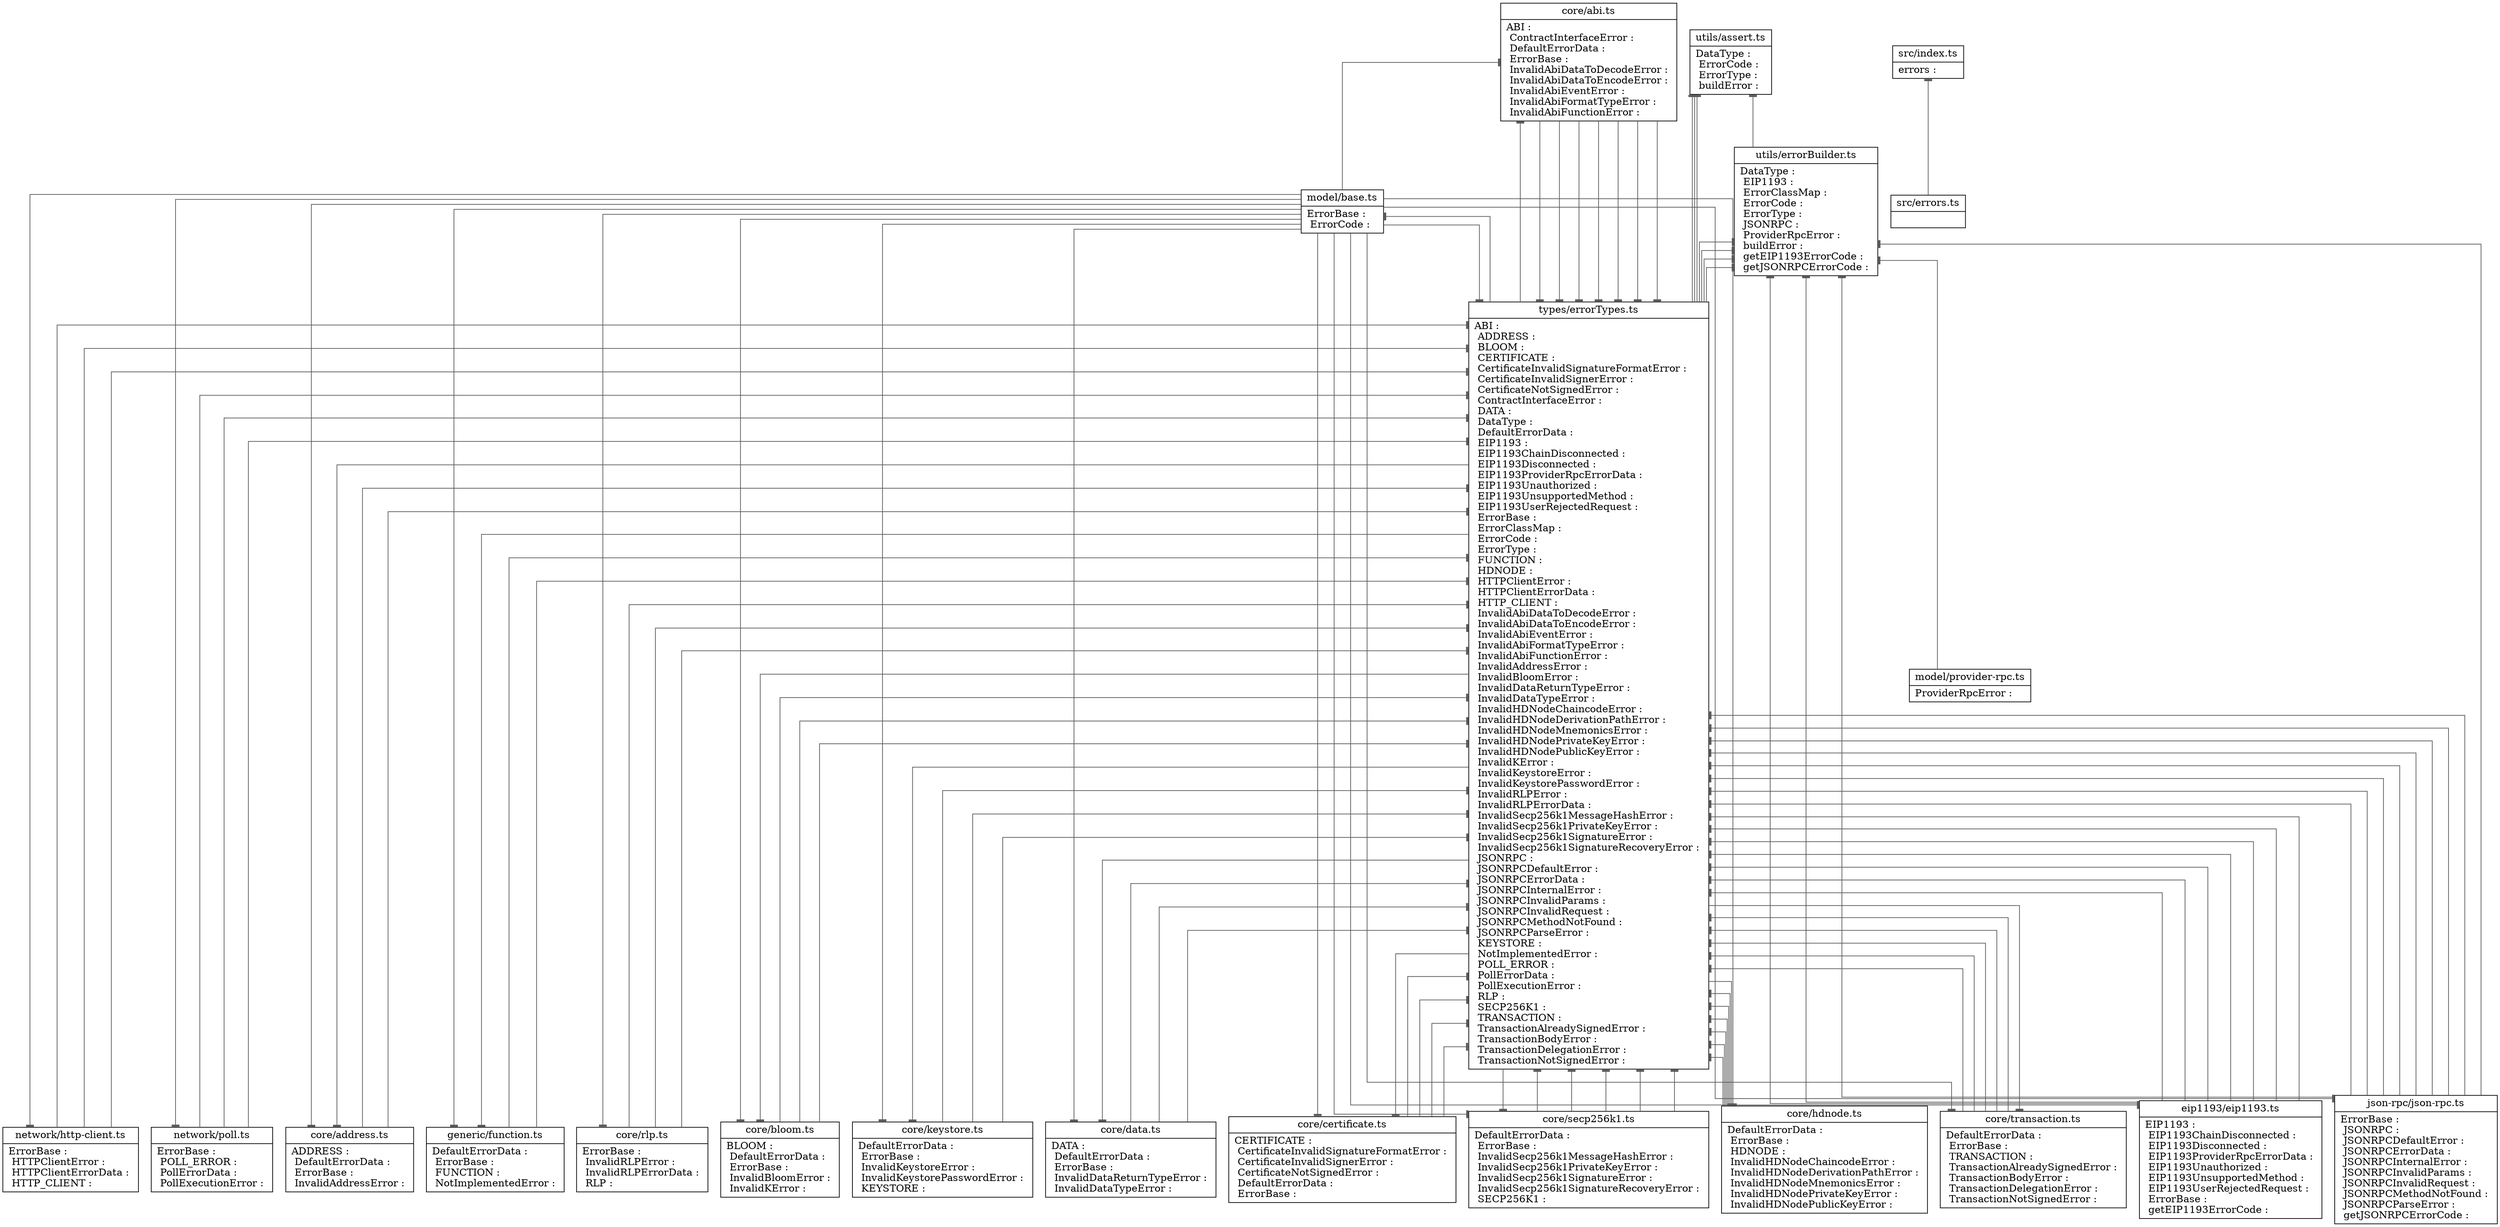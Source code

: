 digraph "src" {

splines  = ortho;
fontname = "Inconsolata";

node [colorscheme = ylgnbu4];
edge [colorscheme = dark28, dir = both];

"core/abi.ts"            [shape = record, label = "{ core/abi.ts |  ABI : \l  ContractInterfaceError : \l  DefaultErrorData : \l  ErrorBase : \l  InvalidAbiDataToDecodeError : \l  InvalidAbiDataToEncodeError : \l  InvalidAbiEventError : \l  InvalidAbiFormatTypeError : \l  InvalidAbiFunctionError : \l }"];
"core/address.ts"        [shape = record, label = "{ core/address.ts |  ADDRESS : \l  DefaultErrorData : \l  ErrorBase : \l  InvalidAddressError : \l }"];
"core/bloom.ts"          [shape = record, label = "{ core/bloom.ts |  BLOOM : \l  DefaultErrorData : \l  ErrorBase : \l  InvalidBloomError : \l  InvalidKError : \l }"];
"core/certificate.ts"    [shape = record, label = "{ core/certificate.ts |  CERTIFICATE : \l  CertificateInvalidSignatureFormatError : \l  CertificateInvalidSignerError : \l  CertificateNotSignedError : \l  DefaultErrorData : \l  ErrorBase : \l }"];
"core/data.ts"           [shape = record, label = "{ core/data.ts |  DATA : \l  DefaultErrorData : \l  ErrorBase : \l  InvalidDataReturnTypeError : \l  InvalidDataTypeError : \l }"];
"core/hdnode.ts"         [shape = record, label = "{ core/hdnode.ts |  DefaultErrorData : \l  ErrorBase : \l  HDNODE : \l  InvalidHDNodeChaincodeError : \l  InvalidHDNodeDerivationPathError : \l  InvalidHDNodeMnemonicsError : \l  InvalidHDNodePrivateKeyError : \l  InvalidHDNodePublicKeyError : \l }"];
"core/keystore.ts"       [shape = record, label = "{ core/keystore.ts |  DefaultErrorData : \l  ErrorBase : \l  InvalidKeystoreError : \l  InvalidKeystorePasswordError : \l  KEYSTORE : \l }"];
"core/rlp.ts"            [shape = record, label = "{ core/rlp.ts |  ErrorBase : \l  InvalidRLPError : \l  InvalidRLPErrorData : \l  RLP : \l }"];
"core/secp256k1.ts"      [shape = record, label = "{ core/secp256k1.ts |  DefaultErrorData : \l  ErrorBase : \l  InvalidSecp256k1MessageHashError : \l  InvalidSecp256k1PrivateKeyError : \l  InvalidSecp256k1SignatureError : \l  InvalidSecp256k1SignatureRecoveryError : \l  SECP256K1 : \l }"];
"core/transaction.ts"    [shape = record, label = "{ core/transaction.ts |  DefaultErrorData : \l  ErrorBase : \l  TRANSACTION : \l  TransactionAlreadySignedError : \l  TransactionBodyError : \l  TransactionDelegationError : \l  TransactionNotSignedError : \l }"];
"eip1193/eip1193.ts"     [shape = record, label = "{ eip1193/eip1193.ts |  EIP1193 : \l  EIP1193ChainDisconnected : \l  EIP1193Disconnected : \l  EIP1193ProviderRpcErrorData : \l  EIP1193Unauthorized : \l  EIP1193UnsupportedMethod : \l  EIP1193UserRejectedRequest : \l  ErrorBase : \l  getEIP1193ErrorCode : \l }"];
"generic/function.ts"    [shape = record, label = "{ generic/function.ts |  DefaultErrorData : \l  ErrorBase : \l  FUNCTION : \l  NotImplementedError : \l }"];
"json-rpc/json-rpc.ts"   [shape = record, label = "{ json-rpc/json-rpc.ts |  ErrorBase : \l  JSONRPC : \l  JSONRPCDefaultError : \l  JSONRPCErrorData : \l  JSONRPCInternalError : \l  JSONRPCInvalidParams : \l  JSONRPCInvalidRequest : \l  JSONRPCMethodNotFound : \l  JSONRPCParseError : \l  getJSONRPCErrorCode : \l }"];
"model/base.ts"          [shape = record, label = "{ model/base.ts |  ErrorBase : \l  ErrorCode : \l }"];
"model/provider-rpc.ts"  [shape = record, label = "{ model/provider-rpc.ts |  ProviderRpcError : \l }"];
"network/http-client.ts" [shape = record, label = "{ network/http-client.ts |  ErrorBase : \l  HTTPClientError : \l  HTTPClientErrorData : \l  HTTP_CLIENT : \l }"];
"network/poll.ts"        [shape = record, label = "{ network/poll.ts |  ErrorBase : \l  POLL_ERROR : \l  PollErrorData : \l  PollExecutionError : \l }"];
"src/errors.ts"          [shape = record, label = "{ src/errors.ts |  }"];
"src/index.ts"           [shape = record, label = "{ src/index.ts |  errors : \l }"];
"types/errorTypes.ts"    [shape = record, label = "{ types/errorTypes.ts |  ABI : \l  ADDRESS : \l  BLOOM : \l  CERTIFICATE : \l  CertificateInvalidSignatureFormatError : \l  CertificateInvalidSignerError : \l  CertificateNotSignedError : \l  ContractInterfaceError : \l  DATA : \l  DataType : \l  DefaultErrorData : \l  EIP1193 : \l  EIP1193ChainDisconnected : \l  EIP1193Disconnected : \l  EIP1193ProviderRpcErrorData : \l  EIP1193Unauthorized : \l  EIP1193UnsupportedMethod : \l  EIP1193UserRejectedRequest : \l  ErrorBase : \l  ErrorClassMap : \l  ErrorCode : \l  ErrorType : \l  FUNCTION : \l  HDNODE : \l  HTTPClientError : \l  HTTPClientErrorData : \l  HTTP_CLIENT : \l  InvalidAbiDataToDecodeError : \l  InvalidAbiDataToEncodeError : \l  InvalidAbiEventError : \l  InvalidAbiFormatTypeError : \l  InvalidAbiFunctionError : \l  InvalidAddressError : \l  InvalidBloomError : \l  InvalidDataReturnTypeError : \l  InvalidDataTypeError : \l  InvalidHDNodeChaincodeError : \l  InvalidHDNodeDerivationPathError : \l  InvalidHDNodeMnemonicsError : \l  InvalidHDNodePrivateKeyError : \l  InvalidHDNodePublicKeyError : \l  InvalidKError : \l  InvalidKeystoreError : \l  InvalidKeystorePasswordError : \l  InvalidRLPError : \l  InvalidRLPErrorData : \l  InvalidSecp256k1MessageHashError : \l  InvalidSecp256k1PrivateKeyError : \l  InvalidSecp256k1SignatureError : \l  InvalidSecp256k1SignatureRecoveryError : \l  JSONRPC : \l  JSONRPCDefaultError : \l  JSONRPCErrorData : \l  JSONRPCInternalError : \l  JSONRPCInvalidParams : \l  JSONRPCInvalidRequest : \l  JSONRPCMethodNotFound : \l  JSONRPCParseError : \l  KEYSTORE : \l  NotImplementedError : \l  POLL_ERROR : \l  PollErrorData : \l  PollExecutionError : \l  RLP : \l  SECP256K1 : \l  TRANSACTION : \l  TransactionAlreadySignedError : \l  TransactionBodyError : \l  TransactionDelegationError : \l  TransactionNotSignedError : \l }"];
"utils/assert.ts"        [shape = record, label = "{ utils/assert.ts |  DataType : \l  ErrorCode : \l  ErrorType : \l  buildError : \l }"];
"utils/errorBuilder.ts"  [shape = record, label = "{ utils/errorBuilder.ts |  DataType : \l  EIP1193 : \l  ErrorClassMap : \l  ErrorCode : \l  ErrorType : \l  JSONRPC : \l  ProviderRpcError : \l  buildError : \l  getEIP1193ErrorCode : \l  getJSONRPCErrorCode : \l }"];

"core/abi.ts"            -> "model/base.ts"          [color = "#595959", style = solid , arrowtail = tee     , arrowhead = none    , taillabel = "", label = "", headlabel = ""];
"core/abi.ts"            -> "types/errorTypes.ts"    [color = "#595959", style = solid , arrowtail = tee     , arrowhead = none    , taillabel = "", label = "", headlabel = ""];
"core/address.ts"        -> "model/base.ts"          [color = "#595959", style = solid , arrowtail = tee     , arrowhead = none    , taillabel = "", label = "", headlabel = ""];
"core/address.ts"        -> "types/errorTypes.ts"    [color = "#595959", style = solid , arrowtail = tee     , arrowhead = none    , taillabel = "", label = "", headlabel = ""];
"core/bloom.ts"          -> "model/base.ts"          [color = "#595959", style = solid , arrowtail = tee     , arrowhead = none    , taillabel = "", label = "", headlabel = ""];
"core/bloom.ts"          -> "types/errorTypes.ts"    [color = "#595959", style = solid , arrowtail = tee     , arrowhead = none    , taillabel = "", label = "", headlabel = ""];
"core/certificate.ts"    -> "model/base.ts"          [color = "#595959", style = solid , arrowtail = tee     , arrowhead = none    , taillabel = "", label = "", headlabel = ""];
"core/certificate.ts"    -> "types/errorTypes.ts"    [color = "#595959", style = solid , arrowtail = tee     , arrowhead = none    , taillabel = "", label = "", headlabel = ""];
"core/data.ts"           -> "model/base.ts"          [color = "#595959", style = solid , arrowtail = tee     , arrowhead = none    , taillabel = "", label = "", headlabel = ""];
"core/data.ts"           -> "types/errorTypes.ts"    [color = "#595959", style = solid , arrowtail = tee     , arrowhead = none    , taillabel = "", label = "", headlabel = ""];
"core/hdnode.ts"         -> "model/base.ts"          [color = "#595959", style = solid , arrowtail = tee     , arrowhead = none    , taillabel = "", label = "", headlabel = ""];
"core/hdnode.ts"         -> "types/errorTypes.ts"    [color = "#595959", style = solid , arrowtail = tee     , arrowhead = none    , taillabel = "", label = "", headlabel = ""];
"core/keystore.ts"       -> "model/base.ts"          [color = "#595959", style = solid , arrowtail = tee     , arrowhead = none    , taillabel = "", label = "", headlabel = ""];
"core/keystore.ts"       -> "types/errorTypes.ts"    [color = "#595959", style = solid , arrowtail = tee     , arrowhead = none    , taillabel = "", label = "", headlabel = ""];
"core/rlp.ts"            -> "model/base.ts"          [color = "#595959", style = solid , arrowtail = tee     , arrowhead = none    , taillabel = "", label = "", headlabel = ""];
"core/secp256k1.ts"      -> "model/base.ts"          [color = "#595959", style = solid , arrowtail = tee     , arrowhead = none    , taillabel = "", label = "", headlabel = ""];
"core/secp256k1.ts"      -> "types/errorTypes.ts"    [color = "#595959", style = solid , arrowtail = tee     , arrowhead = none    , taillabel = "", label = "", headlabel = ""];
"core/transaction.ts"    -> "model/base.ts"          [color = "#595959", style = solid , arrowtail = tee     , arrowhead = none    , taillabel = "", label = "", headlabel = ""];
"core/transaction.ts"    -> "types/errorTypes.ts"    [color = "#595959", style = solid , arrowtail = tee     , arrowhead = none    , taillabel = "", label = "", headlabel = ""];
"eip1193/eip1193.ts"     -> "model/base.ts"          [color = "#595959", style = solid , arrowtail = tee     , arrowhead = none    , taillabel = "", label = "", headlabel = ""];
"generic/function.ts"    -> "model/base.ts"          [color = "#595959", style = solid , arrowtail = tee     , arrowhead = none    , taillabel = "", label = "", headlabel = ""];
"generic/function.ts"    -> "types/errorTypes.ts"    [color = "#595959", style = solid , arrowtail = tee     , arrowhead = none    , taillabel = "", label = "", headlabel = ""];
"json-rpc/json-rpc.ts"   -> "model/base.ts"          [color = "#595959", style = solid , arrowtail = tee     , arrowhead = none    , taillabel = "", label = "", headlabel = ""];
"model/base.ts"          -> "types/errorTypes.ts"    [color = "#595959", style = solid , arrowtail = tee     , arrowhead = none    , taillabel = "", label = "", headlabel = ""];
"network/http-client.ts" -> "model/base.ts"          [color = "#595959", style = solid , arrowtail = tee     , arrowhead = none    , taillabel = "", label = "", headlabel = ""];
"network/poll.ts"        -> "model/base.ts"          [color = "#595959", style = solid , arrowtail = tee     , arrowhead = none    , taillabel = "", label = "", headlabel = ""];
"src/index.ts"           -> "src/errors.ts"          [color = "#595959", style = solid , arrowtail = tee     , arrowhead = none    , taillabel = "", label = "", headlabel = ""];
"types/errorTypes.ts"    -> "core/abi.ts"            [color = "#595959", style = solid , arrowtail = tee     , arrowhead = none    , taillabel = "", label = "", headlabel = ""];
"types/errorTypes.ts"    -> "core/abi.ts"            [color = "#595959", style = solid , arrowtail = tee     , arrowhead = none    , taillabel = "", label = "", headlabel = ""];
"types/errorTypes.ts"    -> "core/abi.ts"            [color = "#595959", style = solid , arrowtail = tee     , arrowhead = none    , taillabel = "", label = "", headlabel = ""];
"types/errorTypes.ts"    -> "core/abi.ts"            [color = "#595959", style = solid , arrowtail = tee     , arrowhead = none    , taillabel = "", label = "", headlabel = ""];
"types/errorTypes.ts"    -> "core/abi.ts"            [color = "#595959", style = solid , arrowtail = tee     , arrowhead = none    , taillabel = "", label = "", headlabel = ""];
"types/errorTypes.ts"    -> "core/abi.ts"            [color = "#595959", style = solid , arrowtail = tee     , arrowhead = none    , taillabel = "", label = "", headlabel = ""];
"types/errorTypes.ts"    -> "core/abi.ts"            [color = "#595959", style = solid , arrowtail = tee     , arrowhead = none    , taillabel = "", label = "", headlabel = ""];
"types/errorTypes.ts"    -> "core/address.ts"        [color = "#595959", style = solid , arrowtail = tee     , arrowhead = none    , taillabel = "", label = "", headlabel = ""];
"types/errorTypes.ts"    -> "core/address.ts"        [color = "#595959", style = solid , arrowtail = tee     , arrowhead = none    , taillabel = "", label = "", headlabel = ""];
"types/errorTypes.ts"    -> "core/bloom.ts"          [color = "#595959", style = solid , arrowtail = tee     , arrowhead = none    , taillabel = "", label = "", headlabel = ""];
"types/errorTypes.ts"    -> "core/bloom.ts"          [color = "#595959", style = solid , arrowtail = tee     , arrowhead = none    , taillabel = "", label = "", headlabel = ""];
"types/errorTypes.ts"    -> "core/bloom.ts"          [color = "#595959", style = solid , arrowtail = tee     , arrowhead = none    , taillabel = "", label = "", headlabel = ""];
"types/errorTypes.ts"    -> "core/certificate.ts"    [color = "#595959", style = solid , arrowtail = tee     , arrowhead = none    , taillabel = "", label = "", headlabel = ""];
"types/errorTypes.ts"    -> "core/certificate.ts"    [color = "#595959", style = solid , arrowtail = tee     , arrowhead = none    , taillabel = "", label = "", headlabel = ""];
"types/errorTypes.ts"    -> "core/certificate.ts"    [color = "#595959", style = solid , arrowtail = tee     , arrowhead = none    , taillabel = "", label = "", headlabel = ""];
"types/errorTypes.ts"    -> "core/certificate.ts"    [color = "#595959", style = solid , arrowtail = tee     , arrowhead = none    , taillabel = "", label = "", headlabel = ""];
"types/errorTypes.ts"    -> "core/data.ts"           [color = "#595959", style = solid , arrowtail = tee     , arrowhead = none    , taillabel = "", label = "", headlabel = ""];
"types/errorTypes.ts"    -> "core/data.ts"           [color = "#595959", style = solid , arrowtail = tee     , arrowhead = none    , taillabel = "", label = "", headlabel = ""];
"types/errorTypes.ts"    -> "core/data.ts"           [color = "#595959", style = solid , arrowtail = tee     , arrowhead = none    , taillabel = "", label = "", headlabel = ""];
"types/errorTypes.ts"    -> "core/hdnode.ts"         [color = "#595959", style = solid , arrowtail = tee     , arrowhead = none    , taillabel = "", label = "", headlabel = ""];
"types/errorTypes.ts"    -> "core/hdnode.ts"         [color = "#595959", style = solid , arrowtail = tee     , arrowhead = none    , taillabel = "", label = "", headlabel = ""];
"types/errorTypes.ts"    -> "core/hdnode.ts"         [color = "#595959", style = solid , arrowtail = tee     , arrowhead = none    , taillabel = "", label = "", headlabel = ""];
"types/errorTypes.ts"    -> "core/hdnode.ts"         [color = "#595959", style = solid , arrowtail = tee     , arrowhead = none    , taillabel = "", label = "", headlabel = ""];
"types/errorTypes.ts"    -> "core/hdnode.ts"         [color = "#595959", style = solid , arrowtail = tee     , arrowhead = none    , taillabel = "", label = "", headlabel = ""];
"types/errorTypes.ts"    -> "core/hdnode.ts"         [color = "#595959", style = solid , arrowtail = tee     , arrowhead = none    , taillabel = "", label = "", headlabel = ""];
"types/errorTypes.ts"    -> "core/keystore.ts"       [color = "#595959", style = solid , arrowtail = tee     , arrowhead = none    , taillabel = "", label = "", headlabel = ""];
"types/errorTypes.ts"    -> "core/keystore.ts"       [color = "#595959", style = solid , arrowtail = tee     , arrowhead = none    , taillabel = "", label = "", headlabel = ""];
"types/errorTypes.ts"    -> "core/keystore.ts"       [color = "#595959", style = solid , arrowtail = tee     , arrowhead = none    , taillabel = "", label = "", headlabel = ""];
"types/errorTypes.ts"    -> "core/rlp.ts"            [color = "#595959", style = solid , arrowtail = tee     , arrowhead = none    , taillabel = "", label = "", headlabel = ""];
"types/errorTypes.ts"    -> "core/rlp.ts"            [color = "#595959", style = solid , arrowtail = tee     , arrowhead = none    , taillabel = "", label = "", headlabel = ""];
"types/errorTypes.ts"    -> "core/rlp.ts"            [color = "#595959", style = solid , arrowtail = tee     , arrowhead = none    , taillabel = "", label = "", headlabel = ""];
"types/errorTypes.ts"    -> "core/secp256k1.ts"      [color = "#595959", style = solid , arrowtail = tee     , arrowhead = none    , taillabel = "", label = "", headlabel = ""];
"types/errorTypes.ts"    -> "core/secp256k1.ts"      [color = "#595959", style = solid , arrowtail = tee     , arrowhead = none    , taillabel = "", label = "", headlabel = ""];
"types/errorTypes.ts"    -> "core/secp256k1.ts"      [color = "#595959", style = solid , arrowtail = tee     , arrowhead = none    , taillabel = "", label = "", headlabel = ""];
"types/errorTypes.ts"    -> "core/secp256k1.ts"      [color = "#595959", style = solid , arrowtail = tee     , arrowhead = none    , taillabel = "", label = "", headlabel = ""];
"types/errorTypes.ts"    -> "core/secp256k1.ts"      [color = "#595959", style = solid , arrowtail = tee     , arrowhead = none    , taillabel = "", label = "", headlabel = ""];
"types/errorTypes.ts"    -> "core/transaction.ts"    [color = "#595959", style = solid , arrowtail = tee     , arrowhead = none    , taillabel = "", label = "", headlabel = ""];
"types/errorTypes.ts"    -> "core/transaction.ts"    [color = "#595959", style = solid , arrowtail = tee     , arrowhead = none    , taillabel = "", label = "", headlabel = ""];
"types/errorTypes.ts"    -> "core/transaction.ts"    [color = "#595959", style = solid , arrowtail = tee     , arrowhead = none    , taillabel = "", label = "", headlabel = ""];
"types/errorTypes.ts"    -> "core/transaction.ts"    [color = "#595959", style = solid , arrowtail = tee     , arrowhead = none    , taillabel = "", label = "", headlabel = ""];
"types/errorTypes.ts"    -> "core/transaction.ts"    [color = "#595959", style = solid , arrowtail = tee     , arrowhead = none    , taillabel = "", label = "", headlabel = ""];
"types/errorTypes.ts"    -> "eip1193/eip1193.ts"     [color = "#595959", style = solid , arrowtail = tee     , arrowhead = none    , taillabel = "", label = "", headlabel = ""];
"types/errorTypes.ts"    -> "eip1193/eip1193.ts"     [color = "#595959", style = solid , arrowtail = tee     , arrowhead = none    , taillabel = "", label = "", headlabel = ""];
"types/errorTypes.ts"    -> "eip1193/eip1193.ts"     [color = "#595959", style = solid , arrowtail = tee     , arrowhead = none    , taillabel = "", label = "", headlabel = ""];
"types/errorTypes.ts"    -> "eip1193/eip1193.ts"     [color = "#595959", style = solid , arrowtail = tee     , arrowhead = none    , taillabel = "", label = "", headlabel = ""];
"types/errorTypes.ts"    -> "eip1193/eip1193.ts"     [color = "#595959", style = solid , arrowtail = tee     , arrowhead = none    , taillabel = "", label = "", headlabel = ""];
"types/errorTypes.ts"    -> "eip1193/eip1193.ts"     [color = "#595959", style = solid , arrowtail = tee     , arrowhead = none    , taillabel = "", label = "", headlabel = ""];
"types/errorTypes.ts"    -> "eip1193/eip1193.ts"     [color = "#595959", style = solid , arrowtail = tee     , arrowhead = none    , taillabel = "", label = "", headlabel = ""];
"types/errorTypes.ts"    -> "generic/function.ts"    [color = "#595959", style = solid , arrowtail = tee     , arrowhead = none    , taillabel = "", label = "", headlabel = ""];
"types/errorTypes.ts"    -> "generic/function.ts"    [color = "#595959", style = solid , arrowtail = tee     , arrowhead = none    , taillabel = "", label = "", headlabel = ""];
"types/errorTypes.ts"    -> "json-rpc/json-rpc.ts"   [color = "#595959", style = solid , arrowtail = tee     , arrowhead = none    , taillabel = "", label = "", headlabel = ""];
"types/errorTypes.ts"    -> "json-rpc/json-rpc.ts"   [color = "#595959", style = solid , arrowtail = tee     , arrowhead = none    , taillabel = "", label = "", headlabel = ""];
"types/errorTypes.ts"    -> "json-rpc/json-rpc.ts"   [color = "#595959", style = solid , arrowtail = tee     , arrowhead = none    , taillabel = "", label = "", headlabel = ""];
"types/errorTypes.ts"    -> "json-rpc/json-rpc.ts"   [color = "#595959", style = solid , arrowtail = tee     , arrowhead = none    , taillabel = "", label = "", headlabel = ""];
"types/errorTypes.ts"    -> "json-rpc/json-rpc.ts"   [color = "#595959", style = solid , arrowtail = tee     , arrowhead = none    , taillabel = "", label = "", headlabel = ""];
"types/errorTypes.ts"    -> "json-rpc/json-rpc.ts"   [color = "#595959", style = solid , arrowtail = tee     , arrowhead = none    , taillabel = "", label = "", headlabel = ""];
"types/errorTypes.ts"    -> "json-rpc/json-rpc.ts"   [color = "#595959", style = solid , arrowtail = tee     , arrowhead = none    , taillabel = "", label = "", headlabel = ""];
"types/errorTypes.ts"    -> "json-rpc/json-rpc.ts"   [color = "#595959", style = solid , arrowtail = tee     , arrowhead = none    , taillabel = "", label = "", headlabel = ""];
"types/errorTypes.ts"    -> "model/base.ts"          [color = "#595959", style = solid , arrowtail = tee     , arrowhead = none    , taillabel = "", label = "", headlabel = ""];
"types/errorTypes.ts"    -> "network/http-client.ts" [color = "#595959", style = solid , arrowtail = tee     , arrowhead = none    , taillabel = "", label = "", headlabel = ""];
"types/errorTypes.ts"    -> "network/http-client.ts" [color = "#595959", style = solid , arrowtail = tee     , arrowhead = none    , taillabel = "", label = "", headlabel = ""];
"types/errorTypes.ts"    -> "network/http-client.ts" [color = "#595959", style = solid , arrowtail = tee     , arrowhead = none    , taillabel = "", label = "", headlabel = ""];
"types/errorTypes.ts"    -> "network/poll.ts"        [color = "#595959", style = solid , arrowtail = tee     , arrowhead = none    , taillabel = "", label = "", headlabel = ""];
"types/errorTypes.ts"    -> "network/poll.ts"        [color = "#595959", style = solid , arrowtail = tee     , arrowhead = none    , taillabel = "", label = "", headlabel = ""];
"types/errorTypes.ts"    -> "network/poll.ts"        [color = "#595959", style = solid , arrowtail = tee     , arrowhead = none    , taillabel = "", label = "", headlabel = ""];
"utils/assert.ts"        -> "types/errorTypes.ts"    [color = "#595959", style = solid , arrowtail = tee     , arrowhead = none    , taillabel = "", label = "", headlabel = ""];
"utils/assert.ts"        -> "types/errorTypes.ts"    [color = "#595959", style = solid , arrowtail = tee     , arrowhead = none    , taillabel = "", label = "", headlabel = ""];
"utils/assert.ts"        -> "types/errorTypes.ts"    [color = "#595959", style = solid , arrowtail = tee     , arrowhead = none    , taillabel = "", label = "", headlabel = ""];
"utils/assert.ts"        -> "utils/errorBuilder.ts"  [color = "#595959", style = solid , arrowtail = tee     , arrowhead = none    , taillabel = "", label = "", headlabel = ""];
"utils/errorBuilder.ts"  -> "eip1193/eip1193.ts"     [color = "#595959", style = solid , arrowtail = tee     , arrowhead = none    , taillabel = "", label = "", headlabel = ""];
"utils/errorBuilder.ts"  -> "eip1193/eip1193.ts"     [color = "#595959", style = solid , arrowtail = tee     , arrowhead = none    , taillabel = "", label = "", headlabel = ""];
"utils/errorBuilder.ts"  -> "json-rpc/json-rpc.ts"   [color = "#595959", style = solid , arrowtail = tee     , arrowhead = none    , taillabel = "", label = "", headlabel = ""];
"utils/errorBuilder.ts"  -> "json-rpc/json-rpc.ts"   [color = "#595959", style = solid , arrowtail = tee     , arrowhead = none    , taillabel = "", label = "", headlabel = ""];
"utils/errorBuilder.ts"  -> "model/provider-rpc.ts"  [color = "#595959", style = solid , arrowtail = tee     , arrowhead = none    , taillabel = "", label = "", headlabel = ""];
"utils/errorBuilder.ts"  -> "types/errorTypes.ts"    [color = "#595959", style = solid , arrowtail = tee     , arrowhead = none    , taillabel = "", label = "", headlabel = ""];
"utils/errorBuilder.ts"  -> "types/errorTypes.ts"    [color = "#595959", style = solid , arrowtail = tee     , arrowhead = none    , taillabel = "", label = "", headlabel = ""];
"utils/errorBuilder.ts"  -> "types/errorTypes.ts"    [color = "#595959", style = solid , arrowtail = tee     , arrowhead = none    , taillabel = "", label = "", headlabel = ""];
"utils/errorBuilder.ts"  -> "types/errorTypes.ts"    [color = "#595959", style = solid , arrowtail = tee     , arrowhead = none    , taillabel = "", label = "", headlabel = ""];

}
